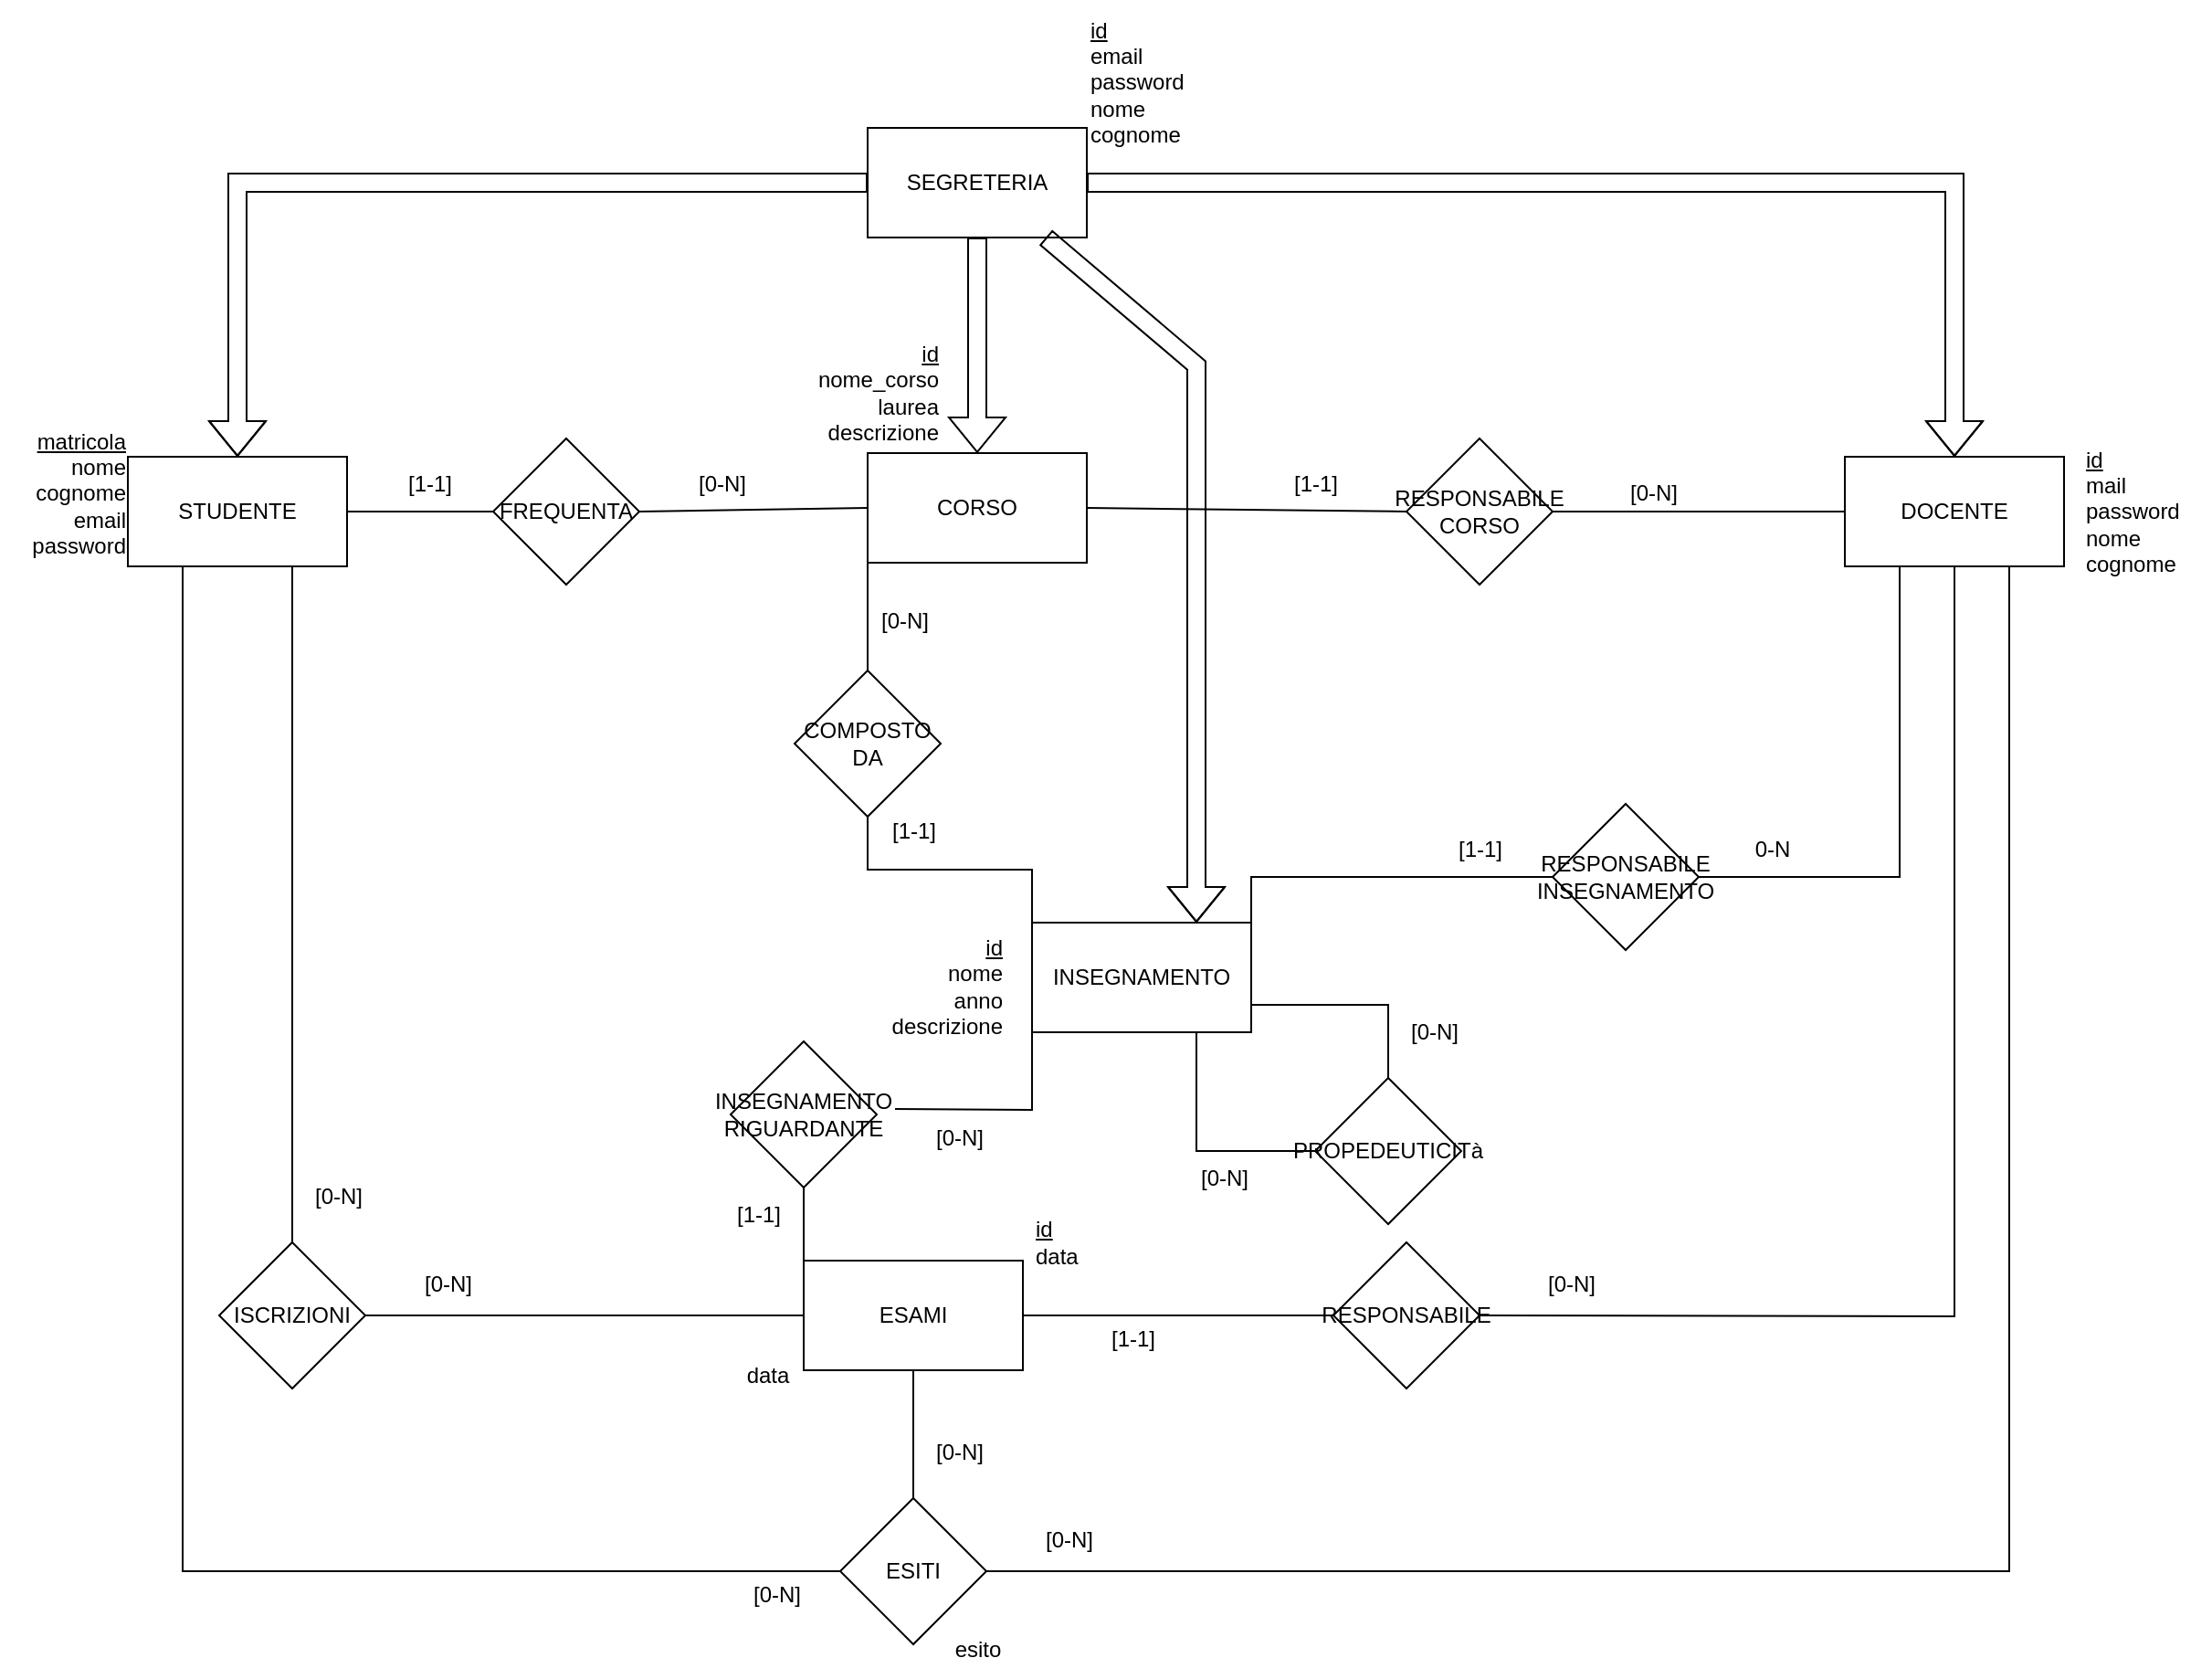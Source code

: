<mxfile version="21.5.0" type="device">
  <diagram id="R2lEEEUBdFMjLlhIrx00" name="Page-1">
    <mxGraphModel dx="2044" dy="1723" grid="1" gridSize="10" guides="1" tooltips="1" connect="1" arrows="1" fold="1" page="1" pageScale="1" pageWidth="850" pageHeight="1100" math="0" shadow="0" extFonts="Permanent Marker^https://fonts.googleapis.com/css?family=Permanent+Marker">
      <root>
        <mxCell id="0" />
        <mxCell id="1" parent="0" />
        <mxCell id="ypHi_dvF1blUrPp6rXCd-1" value="SEGRETERIA" style="rounded=0;whiteSpace=wrap;html=1;" parent="1" vertex="1">
          <mxGeometry x="335" y="-60" width="120" height="60" as="geometry" />
        </mxCell>
        <mxCell id="ypHi_dvF1blUrPp6rXCd-2" value="STUDENTE" style="rounded=0;whiteSpace=wrap;html=1;" parent="1" vertex="1">
          <mxGeometry x="-70" y="120" width="120" height="60" as="geometry" />
        </mxCell>
        <mxCell id="ypHi_dvF1blUrPp6rXCd-3" value="DOCENTE" style="rounded=0;whiteSpace=wrap;html=1;" parent="1" vertex="1">
          <mxGeometry x="870" y="120" width="120" height="60" as="geometry" />
        </mxCell>
        <mxCell id="ypHi_dvF1blUrPp6rXCd-4" value="CORSO" style="rounded=0;whiteSpace=wrap;html=1;" parent="1" vertex="1">
          <mxGeometry x="335" y="118" width="120" height="60" as="geometry" />
        </mxCell>
        <mxCell id="ypHi_dvF1blUrPp6rXCd-5" value="INSEGNAMENTO" style="rounded=0;whiteSpace=wrap;html=1;" parent="1" vertex="1">
          <mxGeometry x="425" y="375" width="120" height="60" as="geometry" />
        </mxCell>
        <mxCell id="ypHi_dvF1blUrPp6rXCd-6" value="RESPONSABILE&lt;br&gt;CORSO" style="rhombus;whiteSpace=wrap;html=1;" parent="1" vertex="1">
          <mxGeometry x="630" y="110" width="80" height="80" as="geometry" />
        </mxCell>
        <mxCell id="ypHi_dvF1blUrPp6rXCd-7" value="ESAMI" style="rounded=0;whiteSpace=wrap;html=1;" parent="1" vertex="1">
          <mxGeometry x="300" y="560" width="120" height="60" as="geometry" />
        </mxCell>
        <mxCell id="ypHi_dvF1blUrPp6rXCd-8" value="ISCRIZIONI" style="rhombus;whiteSpace=wrap;html=1;" parent="1" vertex="1">
          <mxGeometry x="-20" y="550" width="80" height="80" as="geometry" />
        </mxCell>
        <mxCell id="ypHi_dvF1blUrPp6rXCd-9" value="ESITI" style="rhombus;whiteSpace=wrap;html=1;" parent="1" vertex="1">
          <mxGeometry x="320" y="690" width="80" height="80" as="geometry" />
        </mxCell>
        <mxCell id="ypHi_dvF1blUrPp6rXCd-10" value="PROPEDEUTICITà" style="rhombus;whiteSpace=wrap;html=1;" parent="1" vertex="1">
          <mxGeometry x="580" y="460" width="80" height="80" as="geometry" />
        </mxCell>
        <mxCell id="ypHi_dvF1blUrPp6rXCd-13" value="RESPONSABILE INSEGNAMENTO" style="rhombus;whiteSpace=wrap;html=1;" parent="1" vertex="1">
          <mxGeometry x="710" y="310" width="80" height="80" as="geometry" />
        </mxCell>
        <mxCell id="ypHi_dvF1blUrPp6rXCd-20" value="FREQUENTA" style="rhombus;whiteSpace=wrap;html=1;" parent="1" vertex="1">
          <mxGeometry x="130" y="110" width="80" height="80" as="geometry" />
        </mxCell>
        <mxCell id="ypHi_dvF1blUrPp6rXCd-31" value="esito" style="text;html=1;align=center;verticalAlign=middle;resizable=0;points=[];autosize=1;strokeColor=none;fillColor=none;" parent="1" vertex="1">
          <mxGeometry x="370" y="758" width="50" height="30" as="geometry" />
        </mxCell>
        <mxCell id="ypHi_dvF1blUrPp6rXCd-32" value="&lt;u&gt;id&lt;/u&gt;&lt;br&gt;nome&lt;br&gt;anno&lt;br&gt;descrizione" style="text;html=1;align=right;verticalAlign=middle;resizable=0;points=[];autosize=1;strokeColor=none;fillColor=none;" parent="1" vertex="1">
          <mxGeometry x="330" y="375" width="80" height="70" as="geometry" />
        </mxCell>
        <mxCell id="ypHi_dvF1blUrPp6rXCd-35" value="&lt;u&gt;id&lt;/u&gt;&lt;br&gt;mail&lt;br&gt;password&lt;br&gt;nome&lt;br&gt;cognome" style="text;html=1;align=left;verticalAlign=middle;resizable=0;points=[];autosize=1;strokeColor=none;fillColor=none;" parent="1" vertex="1">
          <mxGeometry x="1000" y="105" width="70" height="90" as="geometry" />
        </mxCell>
        <mxCell id="ypHi_dvF1blUrPp6rXCd-36" value="&lt;u&gt;matricola&lt;/u&gt;&lt;br&gt;nome&lt;br&gt;cognome&lt;br&gt;email&lt;br&gt;password" style="text;html=1;align=right;verticalAlign=middle;resizable=0;points=[];autosize=1;strokeColor=none;fillColor=none;" parent="1" vertex="1">
          <mxGeometry x="-140" y="95" width="70" height="90" as="geometry" />
        </mxCell>
        <mxCell id="ypHi_dvF1blUrPp6rXCd-37" value="&lt;div style=&quot;&quot;&gt;&lt;u style=&quot;background-color: initial;&quot;&gt;id&lt;/u&gt;&lt;/div&gt;nome_corso&lt;br&gt;laurea&lt;br&gt;descrizione" style="text;html=1;align=right;verticalAlign=middle;resizable=0;points=[];autosize=1;strokeColor=none;fillColor=none;" parent="1" vertex="1">
          <mxGeometry x="285" y="50" width="90" height="70" as="geometry" />
        </mxCell>
        <mxCell id="XJlP5Xy4NXtIxa71Upez-1" value="[1-1]" style="text;html=1;align=center;verticalAlign=middle;resizable=0;points=[];autosize=1;strokeColor=none;fillColor=none;" parent="1" vertex="1">
          <mxGeometry x="70" y="120" width="50" height="30" as="geometry" />
        </mxCell>
        <mxCell id="XJlP5Xy4NXtIxa71Upez-2" value="[0-N]" style="text;html=1;align=center;verticalAlign=middle;resizable=0;points=[];autosize=1;strokeColor=none;fillColor=none;" parent="1" vertex="1">
          <mxGeometry x="230" y="120" width="50" height="30" as="geometry" />
        </mxCell>
        <mxCell id="XJlP5Xy4NXtIxa71Upez-3" value="[1-1]" style="text;html=1;align=center;verticalAlign=middle;resizable=0;points=[];autosize=1;strokeColor=none;fillColor=none;" parent="1" vertex="1">
          <mxGeometry x="555" y="120" width="50" height="30" as="geometry" />
        </mxCell>
        <mxCell id="XJlP5Xy4NXtIxa71Upez-4" value="[0-N]" style="text;html=1;align=center;verticalAlign=middle;resizable=0;points=[];autosize=1;strokeColor=none;fillColor=none;" parent="1" vertex="1">
          <mxGeometry x="740" y="125" width="50" height="30" as="geometry" />
        </mxCell>
        <mxCell id="XJlP5Xy4NXtIxa71Upez-5" value="COMPOSTO DA" style="rhombus;whiteSpace=wrap;html=1;" parent="1" vertex="1">
          <mxGeometry x="295" y="237" width="80" height="80" as="geometry" />
        </mxCell>
        <mxCell id="XJlP5Xy4NXtIxa71Upez-8" value="[0-N]" style="text;html=1;align=center;verticalAlign=middle;resizable=0;points=[];autosize=1;strokeColor=none;fillColor=none;" parent="1" vertex="1">
          <mxGeometry x="620" y="420" width="50" height="30" as="geometry" />
        </mxCell>
        <mxCell id="XJlP5Xy4NXtIxa71Upez-9" value="[0-N]" style="text;html=1;align=center;verticalAlign=middle;resizable=0;points=[];autosize=1;strokeColor=none;fillColor=none;" parent="1" vertex="1">
          <mxGeometry x="505" y="500" width="50" height="30" as="geometry" />
        </mxCell>
        <mxCell id="XJlP5Xy4NXtIxa71Upez-10" value="[1-1]" style="text;html=1;align=center;verticalAlign=middle;resizable=0;points=[];autosize=1;strokeColor=none;fillColor=none;" parent="1" vertex="1">
          <mxGeometry x="645" y="320" width="50" height="30" as="geometry" />
        </mxCell>
        <mxCell id="XJlP5Xy4NXtIxa71Upez-11" value="0-N" style="text;html=1;align=center;verticalAlign=middle;resizable=0;points=[];autosize=1;strokeColor=none;fillColor=none;" parent="1" vertex="1">
          <mxGeometry x="810" y="320" width="40" height="30" as="geometry" />
        </mxCell>
        <mxCell id="XJlP5Xy4NXtIxa71Upez-12" value="[0-N]" style="text;html=1;align=center;verticalAlign=middle;resizable=0;points=[];autosize=1;strokeColor=none;fillColor=none;" parent="1" vertex="1">
          <mxGeometry x="420" y="698" width="50" height="30" as="geometry" />
        </mxCell>
        <mxCell id="XJlP5Xy4NXtIxa71Upez-13" value="[0-N]" style="text;html=1;align=center;verticalAlign=middle;resizable=0;points=[];autosize=1;strokeColor=none;fillColor=none;" parent="1" vertex="1">
          <mxGeometry x="20" y="510" width="50" height="30" as="geometry" />
        </mxCell>
        <mxCell id="XJlP5Xy4NXtIxa71Upez-14" value="[0-N]" style="text;html=1;align=center;verticalAlign=middle;resizable=0;points=[];autosize=1;strokeColor=none;fillColor=none;" parent="1" vertex="1">
          <mxGeometry x="80" y="558" width="50" height="30" as="geometry" />
        </mxCell>
        <mxCell id="XJlP5Xy4NXtIxa71Upez-15" value="INSEGNAMENTO&lt;br&gt;RIGUARDANTE" style="rhombus;whiteSpace=wrap;html=1;" parent="1" vertex="1">
          <mxGeometry x="260" y="440" width="80" height="80" as="geometry" />
        </mxCell>
        <mxCell id="XJlP5Xy4NXtIxa71Upez-16" value="RESPONSABILE" style="rhombus;whiteSpace=wrap;html=1;" parent="1" vertex="1">
          <mxGeometry x="590" y="550" width="80" height="80" as="geometry" />
        </mxCell>
        <mxCell id="XJlP5Xy4NXtIxa71Upez-21" value="[0-N]" style="text;html=1;align=center;verticalAlign=middle;resizable=0;points=[];autosize=1;strokeColor=none;fillColor=none;" parent="1" vertex="1">
          <mxGeometry x="260" y="728" width="50" height="30" as="geometry" />
        </mxCell>
        <mxCell id="XJlP5Xy4NXtIxa71Upez-23" value="[1-1]" style="text;html=1;align=center;verticalAlign=middle;resizable=0;points=[];autosize=1;strokeColor=none;fillColor=none;" parent="1" vertex="1">
          <mxGeometry x="335" y="310" width="50" height="30" as="geometry" />
        </mxCell>
        <mxCell id="XJlP5Xy4NXtIxa71Upez-24" value="[0-N]" style="text;html=1;align=center;verticalAlign=middle;resizable=0;points=[];autosize=1;strokeColor=none;fillColor=none;" parent="1" vertex="1">
          <mxGeometry x="330" y="195" width="50" height="30" as="geometry" />
        </mxCell>
        <mxCell id="XJlP5Xy4NXtIxa71Upez-25" value="[0-N]" style="text;html=1;align=center;verticalAlign=middle;resizable=0;points=[];autosize=1;strokeColor=none;fillColor=none;" parent="1" vertex="1">
          <mxGeometry x="695" y="558" width="50" height="30" as="geometry" />
        </mxCell>
        <mxCell id="XJlP5Xy4NXtIxa71Upez-26" value="[1-1]" style="text;html=1;align=center;verticalAlign=middle;resizable=0;points=[];autosize=1;strokeColor=none;fillColor=none;" parent="1" vertex="1">
          <mxGeometry x="455" y="588" width="50" height="30" as="geometry" />
        </mxCell>
        <mxCell id="XJlP5Xy4NXtIxa71Upez-27" value="[0-N]" style="text;html=1;align=center;verticalAlign=middle;resizable=0;points=[];autosize=1;strokeColor=none;fillColor=none;" parent="1" vertex="1">
          <mxGeometry x="360" y="478" width="50" height="30" as="geometry" />
        </mxCell>
        <mxCell id="XJlP5Xy4NXtIxa71Upez-28" value="[1-1]" style="text;html=1;align=center;verticalAlign=middle;resizable=0;points=[];autosize=1;strokeColor=none;fillColor=none;" parent="1" vertex="1">
          <mxGeometry x="250" y="520" width="50" height="30" as="geometry" />
        </mxCell>
        <mxCell id="XJlP5Xy4NXtIxa71Upez-29" value="&lt;u&gt;id&lt;br&gt;&lt;/u&gt;email&lt;br&gt;password&lt;br&gt;nome&lt;br&gt;cognome" style="text;html=1;align=left;verticalAlign=middle;resizable=0;points=[];autosize=1;strokeColor=none;fillColor=none;" parent="1" vertex="1">
          <mxGeometry x="455" y="-130" width="70" height="90" as="geometry" />
        </mxCell>
        <mxCell id="XJlP5Xy4NXtIxa71Upez-30" value="data" style="text;html=1;align=center;verticalAlign=middle;resizable=0;points=[];autosize=1;strokeColor=none;fillColor=none;rotation=0;" parent="1" vertex="1">
          <mxGeometry x="255" y="608" width="50" height="30" as="geometry" />
        </mxCell>
        <mxCell id="Qt-1E0PaZUI0yZAsTX37-1" value="[0-N]" style="text;html=1;align=center;verticalAlign=middle;resizable=0;points=[];autosize=1;strokeColor=none;fillColor=none;" vertex="1" parent="1">
          <mxGeometry x="360" y="650" width="50" height="30" as="geometry" />
        </mxCell>
        <mxCell id="Qt-1E0PaZUI0yZAsTX37-3" value="" style="endArrow=none;html=1;rounded=0;entryX=0;entryY=0.5;entryDx=0;entryDy=0;exitX=1;exitY=0.5;exitDx=0;exitDy=0;" edge="1" parent="1" source="ypHi_dvF1blUrPp6rXCd-4" target="ypHi_dvF1blUrPp6rXCd-6">
          <mxGeometry relative="1" as="geometry">
            <mxPoint x="500" y="120" as="sourcePoint" />
            <mxPoint x="620" y="150" as="targetPoint" />
          </mxGeometry>
        </mxCell>
        <mxCell id="Qt-1E0PaZUI0yZAsTX37-4" value="" style="endArrow=none;html=1;rounded=0;exitX=1;exitY=0.5;exitDx=0;exitDy=0;entryX=0;entryY=0.5;entryDx=0;entryDy=0;" edge="1" parent="1" source="ypHi_dvF1blUrPp6rXCd-6" target="ypHi_dvF1blUrPp6rXCd-3">
          <mxGeometry relative="1" as="geometry">
            <mxPoint x="360" y="240" as="sourcePoint" />
            <mxPoint x="520" y="240" as="targetPoint" />
          </mxGeometry>
        </mxCell>
        <mxCell id="Qt-1E0PaZUI0yZAsTX37-5" value="" style="endArrow=none;html=1;rounded=0;entryX=1;entryY=0.5;entryDx=0;entryDy=0;exitX=0.25;exitY=1;exitDx=0;exitDy=0;edgeStyle=orthogonalEdgeStyle;" edge="1" parent="1" source="ypHi_dvF1blUrPp6rXCd-3" target="ypHi_dvF1blUrPp6rXCd-13">
          <mxGeometry relative="1" as="geometry">
            <mxPoint x="360" y="240" as="sourcePoint" />
            <mxPoint x="520" y="240" as="targetPoint" />
          </mxGeometry>
        </mxCell>
        <mxCell id="Qt-1E0PaZUI0yZAsTX37-6" value="" style="endArrow=none;html=1;rounded=0;entryX=1;entryY=0;entryDx=0;entryDy=0;exitX=0;exitY=0.5;exitDx=0;exitDy=0;edgeStyle=orthogonalEdgeStyle;" edge="1" parent="1" source="ypHi_dvF1blUrPp6rXCd-13" target="ypHi_dvF1blUrPp6rXCd-5">
          <mxGeometry relative="1" as="geometry">
            <mxPoint x="360" y="340" as="sourcePoint" />
            <mxPoint x="520" y="340" as="targetPoint" />
          </mxGeometry>
        </mxCell>
        <mxCell id="Qt-1E0PaZUI0yZAsTX37-7" value="" style="endArrow=none;html=1;rounded=0;exitX=0.5;exitY=1;exitDx=0;exitDy=0;entryX=0;entryY=0;entryDx=0;entryDy=0;edgeStyle=orthogonalEdgeStyle;" edge="1" parent="1" source="XJlP5Xy4NXtIxa71Upez-5" target="ypHi_dvF1blUrPp6rXCd-5">
          <mxGeometry relative="1" as="geometry">
            <mxPoint x="360" y="340" as="sourcePoint" />
            <mxPoint x="520" y="340" as="targetPoint" />
          </mxGeometry>
        </mxCell>
        <mxCell id="Qt-1E0PaZUI0yZAsTX37-8" value="" style="endArrow=none;html=1;rounded=0;exitX=1;exitY=0.5;exitDx=0;exitDy=0;entryX=0;entryY=0.5;entryDx=0;entryDy=0;" edge="1" parent="1" source="ypHi_dvF1blUrPp6rXCd-20" target="ypHi_dvF1blUrPp6rXCd-4">
          <mxGeometry relative="1" as="geometry">
            <mxPoint x="360" y="210" as="sourcePoint" />
            <mxPoint x="520" y="210" as="targetPoint" />
          </mxGeometry>
        </mxCell>
        <mxCell id="Qt-1E0PaZUI0yZAsTX37-9" value="" style="endArrow=none;html=1;rounded=0;" edge="1" parent="1">
          <mxGeometry relative="1" as="geometry">
            <mxPoint x="50" y="150" as="sourcePoint" />
            <mxPoint x="130" y="150" as="targetPoint" />
          </mxGeometry>
        </mxCell>
        <mxCell id="Qt-1E0PaZUI0yZAsTX37-10" value="" style="endArrow=none;html=1;rounded=0;entryX=0.5;entryY=0;entryDx=0;entryDy=0;exitX=0.75;exitY=1;exitDx=0;exitDy=0;" edge="1" parent="1" source="ypHi_dvF1blUrPp6rXCd-2" target="ypHi_dvF1blUrPp6rXCd-8">
          <mxGeometry relative="1" as="geometry">
            <mxPoint x="30" y="180" as="sourcePoint" />
            <mxPoint x="20" y="540" as="targetPoint" />
          </mxGeometry>
        </mxCell>
        <mxCell id="Qt-1E0PaZUI0yZAsTX37-11" value="" style="endArrow=none;html=1;rounded=0;edgeStyle=orthogonalEdgeStyle;exitX=0.75;exitY=1;exitDx=0;exitDy=0;" edge="1" parent="1" source="ypHi_dvF1blUrPp6rXCd-5">
          <mxGeometry relative="1" as="geometry">
            <mxPoint x="420" y="499" as="sourcePoint" />
            <mxPoint x="580" y="499" as="targetPoint" />
            <Array as="points">
              <mxPoint x="515" y="500" />
              <mxPoint x="581" y="500" />
            </Array>
          </mxGeometry>
        </mxCell>
        <mxCell id="Qt-1E0PaZUI0yZAsTX37-13" value="" style="endArrow=none;html=1;rounded=0;entryX=0;entryY=1;entryDx=0;entryDy=0;edgeStyle=orthogonalEdgeStyle;" edge="1" parent="1" target="ypHi_dvF1blUrPp6rXCd-5">
          <mxGeometry relative="1" as="geometry">
            <mxPoint x="350" y="477" as="sourcePoint" />
            <mxPoint x="510" y="477" as="targetPoint" />
          </mxGeometry>
        </mxCell>
        <mxCell id="Qt-1E0PaZUI0yZAsTX37-15" value="" style="endArrow=none;html=1;rounded=0;exitX=0.25;exitY=1;exitDx=0;exitDy=0;entryX=0;entryY=0.5;entryDx=0;entryDy=0;edgeStyle=orthogonalEdgeStyle;" edge="1" parent="1" source="ypHi_dvF1blUrPp6rXCd-2" target="ypHi_dvF1blUrPp6rXCd-9">
          <mxGeometry relative="1" as="geometry">
            <mxPoint x="40" y="440" as="sourcePoint" />
            <mxPoint x="200" y="440" as="targetPoint" />
          </mxGeometry>
        </mxCell>
        <mxCell id="Qt-1E0PaZUI0yZAsTX37-16" value="" style="endArrow=none;html=1;rounded=0;entryX=0;entryY=0.5;entryDx=0;entryDy=0;" edge="1" parent="1" target="ypHi_dvF1blUrPp6rXCd-7">
          <mxGeometry relative="1" as="geometry">
            <mxPoint x="60" y="590" as="sourcePoint" />
            <mxPoint x="220" y="590" as="targetPoint" />
          </mxGeometry>
        </mxCell>
        <mxCell id="Qt-1E0PaZUI0yZAsTX37-17" value="" style="endArrow=none;html=1;rounded=0;exitX=1;exitY=0.5;exitDx=0;exitDy=0;entryX=0;entryY=0.5;entryDx=0;entryDy=0;" edge="1" parent="1" source="ypHi_dvF1blUrPp6rXCd-7" target="XJlP5Xy4NXtIxa71Upez-16">
          <mxGeometry relative="1" as="geometry">
            <mxPoint x="360" y="570" as="sourcePoint" />
            <mxPoint x="520" y="570" as="targetPoint" />
            <Array as="points" />
          </mxGeometry>
        </mxCell>
        <mxCell id="Qt-1E0PaZUI0yZAsTX37-18" value="" style="endArrow=none;html=1;rounded=0;entryX=0.5;entryY=1;entryDx=0;entryDy=0;edgeStyle=orthogonalEdgeStyle;" edge="1" parent="1" target="ypHi_dvF1blUrPp6rXCd-3">
          <mxGeometry relative="1" as="geometry">
            <mxPoint x="670" y="590" as="sourcePoint" />
            <mxPoint x="830" y="590" as="targetPoint" />
          </mxGeometry>
        </mxCell>
        <mxCell id="Qt-1E0PaZUI0yZAsTX37-19" value="" style="endArrow=none;html=1;rounded=0;exitX=1;exitY=0.5;exitDx=0;exitDy=0;entryX=0.75;entryY=1;entryDx=0;entryDy=0;edgeStyle=orthogonalEdgeStyle;" edge="1" parent="1" source="ypHi_dvF1blUrPp6rXCd-9" target="ypHi_dvF1blUrPp6rXCd-3">
          <mxGeometry relative="1" as="geometry">
            <mxPoint x="360" y="660" as="sourcePoint" />
            <mxPoint x="520" y="660" as="targetPoint" />
          </mxGeometry>
        </mxCell>
        <mxCell id="Qt-1E0PaZUI0yZAsTX37-20" value="" style="endArrow=none;html=1;rounded=0;entryX=0.5;entryY=0;entryDx=0;entryDy=0;exitX=1;exitY=0.75;exitDx=0;exitDy=0;edgeStyle=orthogonalEdgeStyle;" edge="1" parent="1" source="ypHi_dvF1blUrPp6rXCd-5" target="ypHi_dvF1blUrPp6rXCd-10">
          <mxGeometry relative="1" as="geometry">
            <mxPoint x="540" y="410" as="sourcePoint" />
            <mxPoint x="700" y="410" as="targetPoint" />
          </mxGeometry>
        </mxCell>
        <mxCell id="Qt-1E0PaZUI0yZAsTX37-21" value="" style="endArrow=none;html=1;rounded=0;entryX=0.5;entryY=0;entryDx=0;entryDy=0;" edge="1" parent="1" target="XJlP5Xy4NXtIxa71Upez-5">
          <mxGeometry relative="1" as="geometry">
            <mxPoint x="335" y="177" as="sourcePoint" />
            <mxPoint x="495" y="177" as="targetPoint" />
          </mxGeometry>
        </mxCell>
        <mxCell id="Qt-1E0PaZUI0yZAsTX37-24" value="" style="shape=flexArrow;endArrow=classic;html=1;rounded=0;entryX=0.5;entryY=0;entryDx=0;entryDy=0;exitX=0;exitY=0.5;exitDx=0;exitDy=0;" edge="1" parent="1" source="ypHi_dvF1blUrPp6rXCd-1" target="ypHi_dvF1blUrPp6rXCd-2">
          <mxGeometry width="50" height="50" relative="1" as="geometry">
            <mxPoint x="420" y="200" as="sourcePoint" />
            <mxPoint x="470" y="150" as="targetPoint" />
            <Array as="points">
              <mxPoint x="-10" y="-30" />
            </Array>
          </mxGeometry>
        </mxCell>
        <mxCell id="Qt-1E0PaZUI0yZAsTX37-25" value="" style="shape=flexArrow;endArrow=classic;html=1;rounded=0;entryX=0.5;entryY=0;entryDx=0;entryDy=0;" edge="1" parent="1" target="ypHi_dvF1blUrPp6rXCd-3">
          <mxGeometry width="50" height="50" relative="1" as="geometry">
            <mxPoint x="455" y="-30" as="sourcePoint" />
            <mxPoint x="505" y="-80" as="targetPoint" />
            <Array as="points">
              <mxPoint x="930" y="-30" />
            </Array>
          </mxGeometry>
        </mxCell>
        <mxCell id="Qt-1E0PaZUI0yZAsTX37-26" value="" style="shape=flexArrow;endArrow=classic;html=1;rounded=0;exitX=0.5;exitY=1;exitDx=0;exitDy=0;entryX=0.5;entryY=0;entryDx=0;entryDy=0;" edge="1" parent="1" source="ypHi_dvF1blUrPp6rXCd-1" target="ypHi_dvF1blUrPp6rXCd-4">
          <mxGeometry width="50" height="50" relative="1" as="geometry">
            <mxPoint x="420" y="200" as="sourcePoint" />
            <mxPoint x="470" y="150" as="targetPoint" />
            <Array as="points" />
          </mxGeometry>
        </mxCell>
        <mxCell id="Qt-1E0PaZUI0yZAsTX37-27" value="" style="endArrow=none;html=1;rounded=0;entryX=0;entryY=0;entryDx=0;entryDy=0;exitX=0.5;exitY=1;exitDx=0;exitDy=0;" edge="1" parent="1" source="XJlP5Xy4NXtIxa71Upez-15" target="ypHi_dvF1blUrPp6rXCd-7">
          <mxGeometry relative="1" as="geometry">
            <mxPoint x="310" y="520" as="sourcePoint" />
            <mxPoint x="470" y="520" as="targetPoint" />
          </mxGeometry>
        </mxCell>
        <mxCell id="Qt-1E0PaZUI0yZAsTX37-28" value="" style="shape=flexArrow;endArrow=classic;html=1;rounded=0;entryX=0.75;entryY=0;entryDx=0;entryDy=0;" edge="1" parent="1" target="ypHi_dvF1blUrPp6rXCd-5">
          <mxGeometry width="50" height="50" relative="1" as="geometry">
            <mxPoint x="432.5" as="sourcePoint" />
            <mxPoint x="907.5" y="150" as="targetPoint" />
            <Array as="points">
              <mxPoint x="515" y="70" />
            </Array>
          </mxGeometry>
        </mxCell>
        <mxCell id="Qt-1E0PaZUI0yZAsTX37-29" value="" style="endArrow=none;html=1;rounded=0;entryX=0.5;entryY=0;entryDx=0;entryDy=0;" edge="1" parent="1" target="ypHi_dvF1blUrPp6rXCd-9">
          <mxGeometry relative="1" as="geometry">
            <mxPoint x="360" y="620" as="sourcePoint" />
            <mxPoint x="520" y="620" as="targetPoint" />
          </mxGeometry>
        </mxCell>
        <mxCell id="Qt-1E0PaZUI0yZAsTX37-31" value="&lt;u&gt;id&lt;/u&gt;&lt;br&gt;data" style="text;html=1;align=left;verticalAlign=middle;resizable=0;points=[];autosize=1;strokeColor=none;fillColor=none;" vertex="1" parent="1">
          <mxGeometry x="425" y="530" width="50" height="40" as="geometry" />
        </mxCell>
      </root>
    </mxGraphModel>
  </diagram>
</mxfile>
